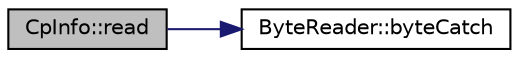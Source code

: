 digraph "CpInfo::read"
{
  edge [fontname="Helvetica",fontsize="10",labelfontname="Helvetica",labelfontsize="10"];
  node [fontname="Helvetica",fontsize="10",shape=record];
  rankdir="LR";
  Node1 [label="CpInfo::read",height=0.2,width=0.4,color="black", fillcolor="grey75", style="filled", fontcolor="black"];
  Node1 -> Node2 [color="midnightblue",fontsize="10",style="solid"];
  Node2 [label="ByteReader::byteCatch",height=0.2,width=0.4,color="black", fillcolor="white", style="filled",URL="$class_byte_reader.html#ae570748805994596f51ae033183935d7"];
}
